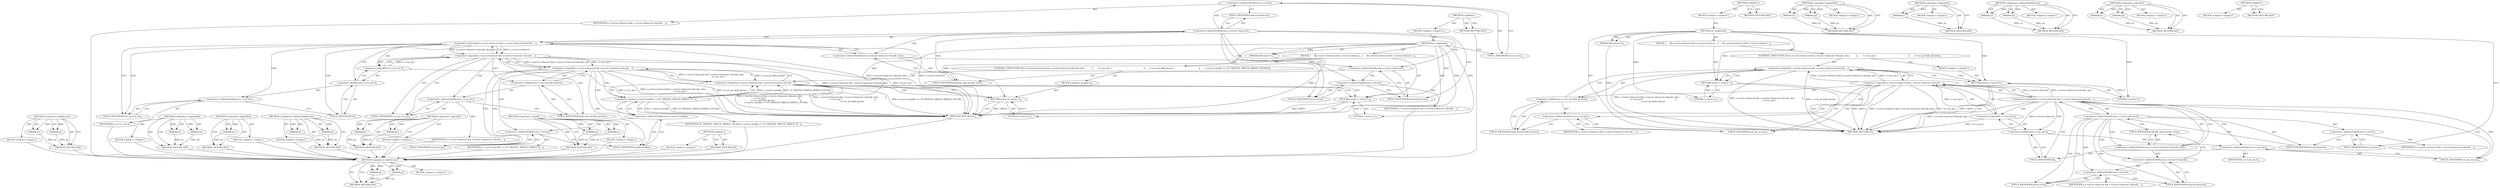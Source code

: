 digraph "&lt;global&gt;" {
vulnerable_89 [label=<(METHOD,&lt;operator&gt;.fieldAccess)>];
vulnerable_90 [label=<(PARAM,p1)>];
vulnerable_91 [label=<(PARAM,p2)>];
vulnerable_92 [label=<(BLOCK,&lt;empty&gt;,&lt;empty&gt;)>];
vulnerable_93 [label=<(METHOD_RETURN,ANY)>];
vulnerable_6 [label=<(METHOD,&lt;global&gt;)<SUB>1</SUB>>];
vulnerable_7 [label=<(BLOCK,&lt;empty&gt;,&lt;empty&gt;)<SUB>1</SUB>>];
vulnerable_8 [label=<(METHOD,er_supported)<SUB>1</SUB>>];
vulnerable_9 [label=<(PARAM,ERContext *s)<SUB>1</SUB>>];
vulnerable_10 [label=<(BLOCK,{
     if(s-&gt;avctx-&gt;hwaccel &amp;&amp; s-&gt;avctx-&gt;hwacce...,{
     if(s-&gt;avctx-&gt;hwaccel &amp;&amp; s-&gt;avctx-&gt;hwacce...)<SUB>2</SUB>>];
vulnerable_11 [label=<(CONTROL_STRUCTURE,IF,if (s-&gt;avctx-&gt;hwaccel &amp;&amp; s-&gt;avctx-&gt;hwaccel-&gt;decode_slice           ||
        !s-&gt;cur_pic.f                                                  ||
       s-&gt;cur_pic.field_picture                                       ||
       s-&gt;avctx-&gt;profile == FF_PROFILE_MPEG4_SIMPLE_STUDIO))<SUB>3</SUB>>];
vulnerable_12 [label=<(&lt;operator&gt;.logicalOr,s-&gt;avctx-&gt;hwaccel &amp;&amp; s-&gt;avctx-&gt;hwaccel-&gt;decode_...)<SUB>3</SUB>>];
vulnerable_13 [label=<(&lt;operator&gt;.logicalOr,s-&gt;avctx-&gt;hwaccel &amp;&amp; s-&gt;avctx-&gt;hwaccel-&gt;decode_...)<SUB>3</SUB>>];
vulnerable_14 [label=<(&lt;operator&gt;.logicalOr,s-&gt;avctx-&gt;hwaccel &amp;&amp; s-&gt;avctx-&gt;hwaccel-&gt;decode_...)<SUB>3</SUB>>];
vulnerable_15 [label=<(&lt;operator&gt;.logicalAnd,s-&gt;avctx-&gt;hwaccel &amp;&amp; s-&gt;avctx-&gt;hwaccel-&gt;decode_...)<SUB>3</SUB>>];
vulnerable_16 [label=<(&lt;operator&gt;.indirectFieldAccess,s-&gt;avctx-&gt;hwaccel)<SUB>3</SUB>>];
vulnerable_17 [label=<(&lt;operator&gt;.indirectFieldAccess,s-&gt;avctx)<SUB>3</SUB>>];
vulnerable_18 [label=<(IDENTIFIER,s,s-&gt;avctx-&gt;hwaccel &amp;&amp; s-&gt;avctx-&gt;hwaccel-&gt;decode_...)<SUB>3</SUB>>];
vulnerable_19 [label=<(FIELD_IDENTIFIER,avctx,avctx)<SUB>3</SUB>>];
vulnerable_20 [label=<(FIELD_IDENTIFIER,hwaccel,hwaccel)<SUB>3</SUB>>];
vulnerable_21 [label=<(&lt;operator&gt;.indirectFieldAccess,s-&gt;avctx-&gt;hwaccel-&gt;decode_slice)<SUB>3</SUB>>];
vulnerable_22 [label=<(&lt;operator&gt;.indirectFieldAccess,s-&gt;avctx-&gt;hwaccel)<SUB>3</SUB>>];
vulnerable_23 [label=<(&lt;operator&gt;.indirectFieldAccess,s-&gt;avctx)<SUB>3</SUB>>];
vulnerable_24 [label=<(IDENTIFIER,s,s-&gt;avctx-&gt;hwaccel &amp;&amp; s-&gt;avctx-&gt;hwaccel-&gt;decode_...)<SUB>3</SUB>>];
vulnerable_25 [label=<(FIELD_IDENTIFIER,avctx,avctx)<SUB>3</SUB>>];
vulnerable_26 [label=<(FIELD_IDENTIFIER,hwaccel,hwaccel)<SUB>3</SUB>>];
vulnerable_27 [label=<(FIELD_IDENTIFIER,decode_slice,decode_slice)<SUB>3</SUB>>];
vulnerable_28 [label=<(&lt;operator&gt;.logicalNot,!s-&gt;cur_pic.f)<SUB>4</SUB>>];
vulnerable_29 [label=<(&lt;operator&gt;.fieldAccess,s-&gt;cur_pic.f)<SUB>4</SUB>>];
vulnerable_30 [label=<(&lt;operator&gt;.indirectFieldAccess,s-&gt;cur_pic)<SUB>4</SUB>>];
vulnerable_31 [label=<(IDENTIFIER,s,!s-&gt;cur_pic.f)<SUB>4</SUB>>];
vulnerable_32 [label=<(FIELD_IDENTIFIER,cur_pic,cur_pic)<SUB>4</SUB>>];
vulnerable_33 [label=<(FIELD_IDENTIFIER,f,f)<SUB>4</SUB>>];
vulnerable_34 [label=<(&lt;operator&gt;.fieldAccess,s-&gt;cur_pic.field_picture)<SUB>5</SUB>>];
vulnerable_35 [label=<(&lt;operator&gt;.indirectFieldAccess,s-&gt;cur_pic)<SUB>5</SUB>>];
vulnerable_36 [label=<(IDENTIFIER,s,s-&gt;avctx-&gt;hwaccel &amp;&amp; s-&gt;avctx-&gt;hwaccel-&gt;decode_...)<SUB>5</SUB>>];
vulnerable_37 [label=<(FIELD_IDENTIFIER,cur_pic,cur_pic)<SUB>5</SUB>>];
vulnerable_38 [label=<(FIELD_IDENTIFIER,field_picture,field_picture)<SUB>5</SUB>>];
vulnerable_39 [label=<(&lt;operator&gt;.equals,s-&gt;avctx-&gt;profile == FF_PROFILE_MPEG4_SIMPLE_ST...)<SUB>6</SUB>>];
vulnerable_40 [label=<(&lt;operator&gt;.indirectFieldAccess,s-&gt;avctx-&gt;profile)<SUB>6</SUB>>];
vulnerable_41 [label=<(&lt;operator&gt;.indirectFieldAccess,s-&gt;avctx)<SUB>6</SUB>>];
vulnerable_42 [label=<(IDENTIFIER,s,s-&gt;avctx-&gt;profile == FF_PROFILE_MPEG4_SIMPLE_ST...)<SUB>6</SUB>>];
vulnerable_43 [label=<(FIELD_IDENTIFIER,avctx,avctx)<SUB>6</SUB>>];
vulnerable_44 [label=<(FIELD_IDENTIFIER,profile,profile)<SUB>6</SUB>>];
vulnerable_45 [label=<(IDENTIFIER,FF_PROFILE_MPEG4_SIMPLE_STUDIO,s-&gt;avctx-&gt;profile == FF_PROFILE_MPEG4_SIMPLE_ST...)<SUB>6</SUB>>];
vulnerable_46 [label=<(BLOCK,&lt;empty&gt;,&lt;empty&gt;)<SUB>8</SUB>>];
vulnerable_47 [label=<(RETURN,return 0;,return 0;)<SUB>8</SUB>>];
vulnerable_48 [label=<(LITERAL,0,return 0;)<SUB>8</SUB>>];
vulnerable_49 [label=<(RETURN,return 1;,return 1;)<SUB>9</SUB>>];
vulnerable_50 [label=<(LITERAL,1,return 1;)<SUB>9</SUB>>];
vulnerable_51 [label=<(METHOD_RETURN,int)<SUB>1</SUB>>];
vulnerable_53 [label=<(METHOD_RETURN,ANY)<SUB>1</SUB>>];
vulnerable_75 [label=<(METHOD,&lt;operator&gt;.logicalAnd)>];
vulnerable_76 [label=<(PARAM,p1)>];
vulnerable_77 [label=<(PARAM,p2)>];
vulnerable_78 [label=<(BLOCK,&lt;empty&gt;,&lt;empty&gt;)>];
vulnerable_79 [label=<(METHOD_RETURN,ANY)>];
vulnerable_85 [label=<(METHOD,&lt;operator&gt;.logicalNot)>];
vulnerable_86 [label=<(PARAM,p1)>];
vulnerable_87 [label=<(BLOCK,&lt;empty&gt;,&lt;empty&gt;)>];
vulnerable_88 [label=<(METHOD_RETURN,ANY)>];
vulnerable_80 [label=<(METHOD,&lt;operator&gt;.indirectFieldAccess)>];
vulnerable_81 [label=<(PARAM,p1)>];
vulnerable_82 [label=<(PARAM,p2)>];
vulnerable_83 [label=<(BLOCK,&lt;empty&gt;,&lt;empty&gt;)>];
vulnerable_84 [label=<(METHOD_RETURN,ANY)>];
vulnerable_70 [label=<(METHOD,&lt;operator&gt;.logicalOr)>];
vulnerable_71 [label=<(PARAM,p1)>];
vulnerable_72 [label=<(PARAM,p2)>];
vulnerable_73 [label=<(BLOCK,&lt;empty&gt;,&lt;empty&gt;)>];
vulnerable_74 [label=<(METHOD_RETURN,ANY)>];
vulnerable_64 [label=<(METHOD,&lt;global&gt;)<SUB>1</SUB>>];
vulnerable_65 [label=<(BLOCK,&lt;empty&gt;,&lt;empty&gt;)>];
vulnerable_66 [label=<(METHOD_RETURN,ANY)>];
vulnerable_94 [label=<(METHOD,&lt;operator&gt;.equals)>];
vulnerable_95 [label=<(PARAM,p1)>];
vulnerable_96 [label=<(PARAM,p2)>];
vulnerable_97 [label=<(BLOCK,&lt;empty&gt;,&lt;empty&gt;)>];
vulnerable_98 [label=<(METHOD_RETURN,ANY)>];
fixed_81 [label=<(METHOD,&lt;operator&gt;.fieldAccess)>];
fixed_82 [label=<(PARAM,p1)>];
fixed_83 [label=<(PARAM,p2)>];
fixed_84 [label=<(BLOCK,&lt;empty&gt;,&lt;empty&gt;)>];
fixed_85 [label=<(METHOD_RETURN,ANY)>];
fixed_6 [label=<(METHOD,&lt;global&gt;)<SUB>1</SUB>>];
fixed_7 [label=<(BLOCK,&lt;empty&gt;,&lt;empty&gt;)<SUB>1</SUB>>];
fixed_8 [label=<(METHOD,er_supported)<SUB>1</SUB>>];
fixed_9 [label=<(PARAM,ERContext *s)<SUB>1</SUB>>];
fixed_10 [label=<(BLOCK,{
     if(s-&gt;avctx-&gt;hwaccel &amp;&amp; s-&gt;avctx-&gt;hwacce...,{
     if(s-&gt;avctx-&gt;hwaccel &amp;&amp; s-&gt;avctx-&gt;hwacce...)<SUB>2</SUB>>];
fixed_11 [label=<(CONTROL_STRUCTURE,IF,if (s-&gt;avctx-&gt;hwaccel &amp;&amp; s-&gt;avctx-&gt;hwaccel-&gt;decode_slice           ||
        !s-&gt;cur_pic.f                                                  ||
       s-&gt;cur_pic.field_picture))<SUB>3</SUB>>];
fixed_12 [label=<(&lt;operator&gt;.logicalOr,s-&gt;avctx-&gt;hwaccel &amp;&amp; s-&gt;avctx-&gt;hwaccel-&gt;decode_...)<SUB>3</SUB>>];
fixed_13 [label=<(&lt;operator&gt;.logicalOr,s-&gt;avctx-&gt;hwaccel &amp;&amp; s-&gt;avctx-&gt;hwaccel-&gt;decode_...)<SUB>3</SUB>>];
fixed_14 [label=<(&lt;operator&gt;.logicalAnd,s-&gt;avctx-&gt;hwaccel &amp;&amp; s-&gt;avctx-&gt;hwaccel-&gt;decode_...)<SUB>3</SUB>>];
fixed_15 [label=<(&lt;operator&gt;.indirectFieldAccess,s-&gt;avctx-&gt;hwaccel)<SUB>3</SUB>>];
fixed_16 [label=<(&lt;operator&gt;.indirectFieldAccess,s-&gt;avctx)<SUB>3</SUB>>];
fixed_17 [label=<(IDENTIFIER,s,s-&gt;avctx-&gt;hwaccel &amp;&amp; s-&gt;avctx-&gt;hwaccel-&gt;decode_...)<SUB>3</SUB>>];
fixed_18 [label=<(FIELD_IDENTIFIER,avctx,avctx)<SUB>3</SUB>>];
fixed_19 [label=<(FIELD_IDENTIFIER,hwaccel,hwaccel)<SUB>3</SUB>>];
fixed_20 [label=<(&lt;operator&gt;.indirectFieldAccess,s-&gt;avctx-&gt;hwaccel-&gt;decode_slice)<SUB>3</SUB>>];
fixed_21 [label=<(&lt;operator&gt;.indirectFieldAccess,s-&gt;avctx-&gt;hwaccel)<SUB>3</SUB>>];
fixed_22 [label=<(&lt;operator&gt;.indirectFieldAccess,s-&gt;avctx)<SUB>3</SUB>>];
fixed_23 [label=<(IDENTIFIER,s,s-&gt;avctx-&gt;hwaccel &amp;&amp; s-&gt;avctx-&gt;hwaccel-&gt;decode_...)<SUB>3</SUB>>];
fixed_24 [label=<(FIELD_IDENTIFIER,avctx,avctx)<SUB>3</SUB>>];
fixed_25 [label=<(FIELD_IDENTIFIER,hwaccel,hwaccel)<SUB>3</SUB>>];
fixed_26 [label=<(FIELD_IDENTIFIER,decode_slice,decode_slice)<SUB>3</SUB>>];
fixed_27 [label=<(&lt;operator&gt;.logicalNot,!s-&gt;cur_pic.f)<SUB>4</SUB>>];
fixed_28 [label=<(&lt;operator&gt;.fieldAccess,s-&gt;cur_pic.f)<SUB>4</SUB>>];
fixed_29 [label=<(&lt;operator&gt;.indirectFieldAccess,s-&gt;cur_pic)<SUB>4</SUB>>];
fixed_30 [label=<(IDENTIFIER,s,!s-&gt;cur_pic.f)<SUB>4</SUB>>];
fixed_31 [label=<(FIELD_IDENTIFIER,cur_pic,cur_pic)<SUB>4</SUB>>];
fixed_32 [label=<(FIELD_IDENTIFIER,f,f)<SUB>4</SUB>>];
fixed_33 [label=<(&lt;operator&gt;.fieldAccess,s-&gt;cur_pic.field_picture)<SUB>5</SUB>>];
fixed_34 [label=<(&lt;operator&gt;.indirectFieldAccess,s-&gt;cur_pic)<SUB>5</SUB>>];
fixed_35 [label=<(IDENTIFIER,s,s-&gt;avctx-&gt;hwaccel &amp;&amp; s-&gt;avctx-&gt;hwaccel-&gt;decode_...)<SUB>5</SUB>>];
fixed_36 [label=<(FIELD_IDENTIFIER,cur_pic,cur_pic)<SUB>5</SUB>>];
fixed_37 [label=<(FIELD_IDENTIFIER,field_picture,field_picture)<SUB>5</SUB>>];
fixed_38 [label=<(BLOCK,&lt;empty&gt;,&lt;empty&gt;)<SUB>7</SUB>>];
fixed_39 [label=<(RETURN,return 0;,return 0;)<SUB>7</SUB>>];
fixed_40 [label=<(LITERAL,0,return 0;)<SUB>7</SUB>>];
fixed_41 [label=<(RETURN,return 1;,return 1;)<SUB>8</SUB>>];
fixed_42 [label=<(LITERAL,1,return 1;)<SUB>8</SUB>>];
fixed_43 [label=<(METHOD_RETURN,int)<SUB>1</SUB>>];
fixed_45 [label=<(METHOD_RETURN,ANY)<SUB>1</SUB>>];
fixed_67 [label=<(METHOD,&lt;operator&gt;.logicalAnd)>];
fixed_68 [label=<(PARAM,p1)>];
fixed_69 [label=<(PARAM,p2)>];
fixed_70 [label=<(BLOCK,&lt;empty&gt;,&lt;empty&gt;)>];
fixed_71 [label=<(METHOD_RETURN,ANY)>];
fixed_77 [label=<(METHOD,&lt;operator&gt;.logicalNot)>];
fixed_78 [label=<(PARAM,p1)>];
fixed_79 [label=<(BLOCK,&lt;empty&gt;,&lt;empty&gt;)>];
fixed_80 [label=<(METHOD_RETURN,ANY)>];
fixed_72 [label=<(METHOD,&lt;operator&gt;.indirectFieldAccess)>];
fixed_73 [label=<(PARAM,p1)>];
fixed_74 [label=<(PARAM,p2)>];
fixed_75 [label=<(BLOCK,&lt;empty&gt;,&lt;empty&gt;)>];
fixed_76 [label=<(METHOD_RETURN,ANY)>];
fixed_62 [label=<(METHOD,&lt;operator&gt;.logicalOr)>];
fixed_63 [label=<(PARAM,p1)>];
fixed_64 [label=<(PARAM,p2)>];
fixed_65 [label=<(BLOCK,&lt;empty&gt;,&lt;empty&gt;)>];
fixed_66 [label=<(METHOD_RETURN,ANY)>];
fixed_56 [label=<(METHOD,&lt;global&gt;)<SUB>1</SUB>>];
fixed_57 [label=<(BLOCK,&lt;empty&gt;,&lt;empty&gt;)>];
fixed_58 [label=<(METHOD_RETURN,ANY)>];
vulnerable_89 -> vulnerable_90  [key=0, label="AST: "];
vulnerable_89 -> vulnerable_90  [key=1, label="DDG: "];
vulnerable_89 -> vulnerable_92  [key=0, label="AST: "];
vulnerable_89 -> vulnerable_91  [key=0, label="AST: "];
vulnerable_89 -> vulnerable_91  [key=1, label="DDG: "];
vulnerable_89 -> vulnerable_93  [key=0, label="AST: "];
vulnerable_89 -> vulnerable_93  [key=1, label="CFG: "];
vulnerable_90 -> vulnerable_93  [key=0, label="DDG: p1"];
vulnerable_91 -> vulnerable_93  [key=0, label="DDG: p2"];
vulnerable_92 -> fixed_81  [key=0];
vulnerable_93 -> fixed_81  [key=0];
vulnerable_6 -> vulnerable_7  [key=0, label="AST: "];
vulnerable_6 -> vulnerable_53  [key=0, label="AST: "];
vulnerable_6 -> vulnerable_53  [key=1, label="CFG: "];
vulnerable_7 -> vulnerable_8  [key=0, label="AST: "];
vulnerable_8 -> vulnerable_9  [key=0, label="AST: "];
vulnerable_8 -> vulnerable_9  [key=1, label="DDG: "];
vulnerable_8 -> vulnerable_10  [key=0, label="AST: "];
vulnerable_8 -> vulnerable_51  [key=0, label="AST: "];
vulnerable_8 -> vulnerable_19  [key=0, label="CFG: "];
vulnerable_8 -> vulnerable_49  [key=0, label="DDG: "];
vulnerable_8 -> vulnerable_50  [key=0, label="DDG: "];
vulnerable_8 -> vulnerable_47  [key=0, label="DDG: "];
vulnerable_8 -> vulnerable_39  [key=0, label="DDG: "];
vulnerable_8 -> vulnerable_48  [key=0, label="DDG: "];
vulnerable_9 -> vulnerable_51  [key=0, label="DDG: s"];
vulnerable_10 -> vulnerable_11  [key=0, label="AST: "];
vulnerable_10 -> vulnerable_49  [key=0, label="AST: "];
vulnerable_11 -> vulnerable_12  [key=0, label="AST: "];
vulnerable_11 -> vulnerable_46  [key=0, label="AST: "];
vulnerable_12 -> vulnerable_13  [key=0, label="AST: "];
vulnerable_12 -> vulnerable_39  [key=0, label="AST: "];
vulnerable_12 -> vulnerable_47  [key=0, label="CFG: "];
vulnerable_12 -> vulnerable_47  [key=1, label="CDG: "];
vulnerable_12 -> vulnerable_49  [key=0, label="CFG: "];
vulnerable_12 -> vulnerable_49  [key=1, label="CDG: "];
vulnerable_12 -> vulnerable_51  [key=0, label="DDG: s-&gt;avctx-&gt;hwaccel &amp;&amp; s-&gt;avctx-&gt;hwaccel-&gt;decode_slice           ||
        !s-&gt;cur_pic.f                                                  ||
       s-&gt;cur_pic.field_picture"];
vulnerable_12 -> vulnerable_51  [key=1, label="DDG: s-&gt;avctx-&gt;profile == FF_PROFILE_MPEG4_SIMPLE_STUDIO"];
vulnerable_12 -> vulnerable_51  [key=2, label="DDG: s-&gt;avctx-&gt;hwaccel &amp;&amp; s-&gt;avctx-&gt;hwaccel-&gt;decode_slice           ||
        !s-&gt;cur_pic.f                                                  ||
       s-&gt;cur_pic.field_picture                                       ||
       s-&gt;avctx-&gt;profile == FF_PROFILE_MPEG4_SIMPLE_STUDIO"];
vulnerable_13 -> vulnerable_14  [key=0, label="AST: "];
vulnerable_13 -> vulnerable_34  [key=0, label="AST: "];
vulnerable_13 -> vulnerable_12  [key=0, label="CFG: "];
vulnerable_13 -> vulnerable_12  [key=1, label="DDG: s-&gt;avctx-&gt;hwaccel &amp;&amp; s-&gt;avctx-&gt;hwaccel-&gt;decode_slice           ||
        !s-&gt;cur_pic.f"];
vulnerable_13 -> vulnerable_12  [key=2, label="DDG: s-&gt;cur_pic.field_picture"];
vulnerable_13 -> vulnerable_43  [key=0, label="CFG: "];
vulnerable_13 -> vulnerable_43  [key=1, label="CDG: "];
vulnerable_13 -> vulnerable_51  [key=0, label="DDG: s-&gt;avctx-&gt;hwaccel &amp;&amp; s-&gt;avctx-&gt;hwaccel-&gt;decode_slice           ||
        !s-&gt;cur_pic.f"];
vulnerable_13 -> vulnerable_51  [key=1, label="DDG: s-&gt;cur_pic.field_picture"];
vulnerable_13 -> vulnerable_41  [key=0, label="CDG: "];
vulnerable_13 -> vulnerable_40  [key=0, label="CDG: "];
vulnerable_13 -> vulnerable_44  [key=0, label="CDG: "];
vulnerable_13 -> vulnerable_39  [key=0, label="CDG: "];
vulnerable_14 -> vulnerable_15  [key=0, label="AST: "];
vulnerable_14 -> vulnerable_28  [key=0, label="AST: "];
vulnerable_14 -> vulnerable_13  [key=0, label="CFG: "];
vulnerable_14 -> vulnerable_13  [key=1, label="DDG: s-&gt;avctx-&gt;hwaccel &amp;&amp; s-&gt;avctx-&gt;hwaccel-&gt;decode_slice"];
vulnerable_14 -> vulnerable_13  [key=2, label="DDG: !s-&gt;cur_pic.f"];
vulnerable_14 -> vulnerable_37  [key=0, label="CFG: "];
vulnerable_14 -> vulnerable_37  [key=1, label="CDG: "];
vulnerable_14 -> vulnerable_51  [key=0, label="DDG: s-&gt;avctx-&gt;hwaccel &amp;&amp; s-&gt;avctx-&gt;hwaccel-&gt;decode_slice"];
vulnerable_14 -> vulnerable_51  [key=1, label="DDG: !s-&gt;cur_pic.f"];
vulnerable_14 -> vulnerable_34  [key=0, label="CDG: "];
vulnerable_14 -> vulnerable_38  [key=0, label="CDG: "];
vulnerable_14 -> vulnerable_35  [key=0, label="CDG: "];
vulnerable_15 -> vulnerable_16  [key=0, label="AST: "];
vulnerable_15 -> vulnerable_21  [key=0, label="AST: "];
vulnerable_15 -> vulnerable_14  [key=0, label="CFG: "];
vulnerable_15 -> vulnerable_14  [key=1, label="DDG: s-&gt;avctx-&gt;hwaccel"];
vulnerable_15 -> vulnerable_14  [key=2, label="DDG: s-&gt;avctx-&gt;hwaccel-&gt;decode_slice"];
vulnerable_15 -> vulnerable_32  [key=0, label="CFG: "];
vulnerable_15 -> vulnerable_32  [key=1, label="CDG: "];
vulnerable_15 -> vulnerable_51  [key=0, label="DDG: s-&gt;avctx-&gt;hwaccel"];
vulnerable_15 -> vulnerable_51  [key=1, label="DDG: s-&gt;avctx-&gt;hwaccel-&gt;decode_slice"];
vulnerable_15 -> vulnerable_30  [key=0, label="CDG: "];
vulnerable_15 -> vulnerable_33  [key=0, label="CDG: "];
vulnerable_15 -> vulnerable_28  [key=0, label="CDG: "];
vulnerable_15 -> vulnerable_29  [key=0, label="CDG: "];
vulnerable_16 -> vulnerable_17  [key=0, label="AST: "];
vulnerable_16 -> vulnerable_20  [key=0, label="AST: "];
vulnerable_16 -> vulnerable_15  [key=0, label="CFG: "];
vulnerable_16 -> vulnerable_25  [key=0, label="CFG: "];
vulnerable_16 -> vulnerable_25  [key=1, label="CDG: "];
vulnerable_16 -> vulnerable_21  [key=0, label="CDG: "];
vulnerable_16 -> vulnerable_26  [key=0, label="CDG: "];
vulnerable_16 -> vulnerable_23  [key=0, label="CDG: "];
vulnerable_16 -> vulnerable_22  [key=0, label="CDG: "];
vulnerable_16 -> vulnerable_27  [key=0, label="CDG: "];
vulnerable_17 -> vulnerable_18  [key=0, label="AST: "];
vulnerable_17 -> vulnerable_19  [key=0, label="AST: "];
vulnerable_17 -> vulnerable_20  [key=0, label="CFG: "];
vulnerable_18 -> fixed_81  [key=0];
vulnerable_19 -> vulnerable_17  [key=0, label="CFG: "];
vulnerable_20 -> vulnerable_16  [key=0, label="CFG: "];
vulnerable_21 -> vulnerable_22  [key=0, label="AST: "];
vulnerable_21 -> vulnerable_27  [key=0, label="AST: "];
vulnerable_21 -> vulnerable_15  [key=0, label="CFG: "];
vulnerable_22 -> vulnerable_23  [key=0, label="AST: "];
vulnerable_22 -> vulnerable_26  [key=0, label="AST: "];
vulnerable_22 -> vulnerable_27  [key=0, label="CFG: "];
vulnerable_23 -> vulnerable_24  [key=0, label="AST: "];
vulnerable_23 -> vulnerable_25  [key=0, label="AST: "];
vulnerable_23 -> vulnerable_26  [key=0, label="CFG: "];
vulnerable_24 -> fixed_81  [key=0];
vulnerable_25 -> vulnerable_23  [key=0, label="CFG: "];
vulnerable_26 -> vulnerable_22  [key=0, label="CFG: "];
vulnerable_27 -> vulnerable_21  [key=0, label="CFG: "];
vulnerable_28 -> vulnerable_29  [key=0, label="AST: "];
vulnerable_28 -> vulnerable_14  [key=0, label="CFG: "];
vulnerable_28 -> vulnerable_14  [key=1, label="DDG: s-&gt;cur_pic.f"];
vulnerable_28 -> vulnerable_51  [key=0, label="DDG: s-&gt;cur_pic.f"];
vulnerable_29 -> vulnerable_30  [key=0, label="AST: "];
vulnerable_29 -> vulnerable_33  [key=0, label="AST: "];
vulnerable_29 -> vulnerable_28  [key=0, label="CFG: "];
vulnerable_30 -> vulnerable_31  [key=0, label="AST: "];
vulnerable_30 -> vulnerable_32  [key=0, label="AST: "];
vulnerable_30 -> vulnerable_33  [key=0, label="CFG: "];
vulnerable_31 -> fixed_81  [key=0];
vulnerable_32 -> vulnerable_30  [key=0, label="CFG: "];
vulnerable_33 -> vulnerable_29  [key=0, label="CFG: "];
vulnerable_34 -> vulnerable_35  [key=0, label="AST: "];
vulnerable_34 -> vulnerable_38  [key=0, label="AST: "];
vulnerable_34 -> vulnerable_13  [key=0, label="CFG: "];
vulnerable_35 -> vulnerable_36  [key=0, label="AST: "];
vulnerable_35 -> vulnerable_37  [key=0, label="AST: "];
vulnerable_35 -> vulnerable_38  [key=0, label="CFG: "];
vulnerable_36 -> fixed_81  [key=0];
vulnerable_37 -> vulnerable_35  [key=0, label="CFG: "];
vulnerable_38 -> vulnerable_34  [key=0, label="CFG: "];
vulnerable_39 -> vulnerable_40  [key=0, label="AST: "];
vulnerable_39 -> vulnerable_45  [key=0, label="AST: "];
vulnerable_39 -> vulnerable_12  [key=0, label="CFG: "];
vulnerable_39 -> vulnerable_12  [key=1, label="DDG: s-&gt;avctx-&gt;profile"];
vulnerable_39 -> vulnerable_12  [key=2, label="DDG: FF_PROFILE_MPEG4_SIMPLE_STUDIO"];
vulnerable_39 -> vulnerable_51  [key=0, label="DDG: s-&gt;avctx-&gt;profile"];
vulnerable_39 -> vulnerable_51  [key=1, label="DDG: FF_PROFILE_MPEG4_SIMPLE_STUDIO"];
vulnerable_40 -> vulnerable_41  [key=0, label="AST: "];
vulnerable_40 -> vulnerable_44  [key=0, label="AST: "];
vulnerable_40 -> vulnerable_39  [key=0, label="CFG: "];
vulnerable_41 -> vulnerable_42  [key=0, label="AST: "];
vulnerable_41 -> vulnerable_43  [key=0, label="AST: "];
vulnerable_41 -> vulnerable_44  [key=0, label="CFG: "];
vulnerable_42 -> fixed_81  [key=0];
vulnerable_43 -> vulnerable_41  [key=0, label="CFG: "];
vulnerable_44 -> vulnerable_40  [key=0, label="CFG: "];
vulnerable_45 -> fixed_81  [key=0];
vulnerable_46 -> vulnerable_47  [key=0, label="AST: "];
vulnerable_47 -> vulnerable_48  [key=0, label="AST: "];
vulnerable_47 -> vulnerable_51  [key=0, label="CFG: "];
vulnerable_47 -> vulnerable_51  [key=1, label="DDG: &lt;RET&gt;"];
vulnerable_48 -> vulnerable_47  [key=0, label="DDG: 0"];
vulnerable_49 -> vulnerable_50  [key=0, label="AST: "];
vulnerable_49 -> vulnerable_51  [key=0, label="CFG: "];
vulnerable_49 -> vulnerable_51  [key=1, label="DDG: &lt;RET&gt;"];
vulnerable_50 -> vulnerable_49  [key=0, label="DDG: 1"];
vulnerable_51 -> fixed_81  [key=0];
vulnerable_53 -> fixed_81  [key=0];
vulnerable_75 -> vulnerable_76  [key=0, label="AST: "];
vulnerable_75 -> vulnerable_76  [key=1, label="DDG: "];
vulnerable_75 -> vulnerable_78  [key=0, label="AST: "];
vulnerable_75 -> vulnerable_77  [key=0, label="AST: "];
vulnerable_75 -> vulnerable_77  [key=1, label="DDG: "];
vulnerable_75 -> vulnerable_79  [key=0, label="AST: "];
vulnerable_75 -> vulnerable_79  [key=1, label="CFG: "];
vulnerable_76 -> vulnerable_79  [key=0, label="DDG: p1"];
vulnerable_77 -> vulnerable_79  [key=0, label="DDG: p2"];
vulnerable_78 -> fixed_81  [key=0];
vulnerable_79 -> fixed_81  [key=0];
vulnerable_85 -> vulnerable_86  [key=0, label="AST: "];
vulnerable_85 -> vulnerable_86  [key=1, label="DDG: "];
vulnerable_85 -> vulnerable_87  [key=0, label="AST: "];
vulnerable_85 -> vulnerable_88  [key=0, label="AST: "];
vulnerable_85 -> vulnerable_88  [key=1, label="CFG: "];
vulnerable_86 -> vulnerable_88  [key=0, label="DDG: p1"];
vulnerable_87 -> fixed_81  [key=0];
vulnerable_88 -> fixed_81  [key=0];
vulnerable_80 -> vulnerable_81  [key=0, label="AST: "];
vulnerable_80 -> vulnerable_81  [key=1, label="DDG: "];
vulnerable_80 -> vulnerable_83  [key=0, label="AST: "];
vulnerable_80 -> vulnerable_82  [key=0, label="AST: "];
vulnerable_80 -> vulnerable_82  [key=1, label="DDG: "];
vulnerable_80 -> vulnerable_84  [key=0, label="AST: "];
vulnerable_80 -> vulnerable_84  [key=1, label="CFG: "];
vulnerable_81 -> vulnerable_84  [key=0, label="DDG: p1"];
vulnerable_82 -> vulnerable_84  [key=0, label="DDG: p2"];
vulnerable_83 -> fixed_81  [key=0];
vulnerable_84 -> fixed_81  [key=0];
vulnerable_70 -> vulnerable_71  [key=0, label="AST: "];
vulnerable_70 -> vulnerable_71  [key=1, label="DDG: "];
vulnerable_70 -> vulnerable_73  [key=0, label="AST: "];
vulnerable_70 -> vulnerable_72  [key=0, label="AST: "];
vulnerable_70 -> vulnerable_72  [key=1, label="DDG: "];
vulnerable_70 -> vulnerable_74  [key=0, label="AST: "];
vulnerable_70 -> vulnerable_74  [key=1, label="CFG: "];
vulnerable_71 -> vulnerable_74  [key=0, label="DDG: p1"];
vulnerable_72 -> vulnerable_74  [key=0, label="DDG: p2"];
vulnerable_73 -> fixed_81  [key=0];
vulnerable_74 -> fixed_81  [key=0];
vulnerable_64 -> vulnerable_65  [key=0, label="AST: "];
vulnerable_64 -> vulnerable_66  [key=0, label="AST: "];
vulnerable_64 -> vulnerable_66  [key=1, label="CFG: "];
vulnerable_65 -> fixed_81  [key=0];
vulnerable_66 -> fixed_81  [key=0];
vulnerable_94 -> vulnerable_95  [key=0, label="AST: "];
vulnerable_94 -> vulnerable_95  [key=1, label="DDG: "];
vulnerable_94 -> vulnerable_97  [key=0, label="AST: "];
vulnerable_94 -> vulnerable_96  [key=0, label="AST: "];
vulnerable_94 -> vulnerable_96  [key=1, label="DDG: "];
vulnerable_94 -> vulnerable_98  [key=0, label="AST: "];
vulnerable_94 -> vulnerable_98  [key=1, label="CFG: "];
vulnerable_95 -> vulnerable_98  [key=0, label="DDG: p1"];
vulnerable_96 -> vulnerable_98  [key=0, label="DDG: p2"];
vulnerable_97 -> fixed_81  [key=0];
vulnerable_98 -> fixed_81  [key=0];
fixed_81 -> fixed_82  [key=0, label="AST: "];
fixed_81 -> fixed_82  [key=1, label="DDG: "];
fixed_81 -> fixed_84  [key=0, label="AST: "];
fixed_81 -> fixed_83  [key=0, label="AST: "];
fixed_81 -> fixed_83  [key=1, label="DDG: "];
fixed_81 -> fixed_85  [key=0, label="AST: "];
fixed_81 -> fixed_85  [key=1, label="CFG: "];
fixed_82 -> fixed_85  [key=0, label="DDG: p1"];
fixed_83 -> fixed_85  [key=0, label="DDG: p2"];
fixed_6 -> fixed_7  [key=0, label="AST: "];
fixed_6 -> fixed_45  [key=0, label="AST: "];
fixed_6 -> fixed_45  [key=1, label="CFG: "];
fixed_7 -> fixed_8  [key=0, label="AST: "];
fixed_8 -> fixed_9  [key=0, label="AST: "];
fixed_8 -> fixed_9  [key=1, label="DDG: "];
fixed_8 -> fixed_10  [key=0, label="AST: "];
fixed_8 -> fixed_43  [key=0, label="AST: "];
fixed_8 -> fixed_18  [key=0, label="CFG: "];
fixed_8 -> fixed_41  [key=0, label="DDG: "];
fixed_8 -> fixed_42  [key=0, label="DDG: "];
fixed_8 -> fixed_39  [key=0, label="DDG: "];
fixed_8 -> fixed_40  [key=0, label="DDG: "];
fixed_9 -> fixed_43  [key=0, label="DDG: s"];
fixed_10 -> fixed_11  [key=0, label="AST: "];
fixed_10 -> fixed_41  [key=0, label="AST: "];
fixed_11 -> fixed_12  [key=0, label="AST: "];
fixed_11 -> fixed_38  [key=0, label="AST: "];
fixed_12 -> fixed_13  [key=0, label="AST: "];
fixed_12 -> fixed_33  [key=0, label="AST: "];
fixed_12 -> fixed_39  [key=0, label="CFG: "];
fixed_12 -> fixed_39  [key=1, label="CDG: "];
fixed_12 -> fixed_41  [key=0, label="CFG: "];
fixed_12 -> fixed_41  [key=1, label="CDG: "];
fixed_12 -> fixed_43  [key=0, label="DDG: s-&gt;avctx-&gt;hwaccel &amp;&amp; s-&gt;avctx-&gt;hwaccel-&gt;decode_slice           ||
        !s-&gt;cur_pic.f"];
fixed_12 -> fixed_43  [key=1, label="DDG: s-&gt;cur_pic.field_picture"];
fixed_12 -> fixed_43  [key=2, label="DDG: s-&gt;avctx-&gt;hwaccel &amp;&amp; s-&gt;avctx-&gt;hwaccel-&gt;decode_slice           ||
        !s-&gt;cur_pic.f                                                  ||
       s-&gt;cur_pic.field_picture"];
fixed_13 -> fixed_14  [key=0, label="AST: "];
fixed_13 -> fixed_27  [key=0, label="AST: "];
fixed_13 -> fixed_12  [key=0, label="CFG: "];
fixed_13 -> fixed_12  [key=1, label="DDG: s-&gt;avctx-&gt;hwaccel &amp;&amp; s-&gt;avctx-&gt;hwaccel-&gt;decode_slice"];
fixed_13 -> fixed_12  [key=2, label="DDG: !s-&gt;cur_pic.f"];
fixed_13 -> fixed_36  [key=0, label="CFG: "];
fixed_13 -> fixed_36  [key=1, label="CDG: "];
fixed_13 -> fixed_43  [key=0, label="DDG: s-&gt;avctx-&gt;hwaccel &amp;&amp; s-&gt;avctx-&gt;hwaccel-&gt;decode_slice"];
fixed_13 -> fixed_43  [key=1, label="DDG: !s-&gt;cur_pic.f"];
fixed_13 -> fixed_34  [key=0, label="CDG: "];
fixed_13 -> fixed_33  [key=0, label="CDG: "];
fixed_13 -> fixed_37  [key=0, label="CDG: "];
fixed_14 -> fixed_15  [key=0, label="AST: "];
fixed_14 -> fixed_20  [key=0, label="AST: "];
fixed_14 -> fixed_13  [key=0, label="CFG: "];
fixed_14 -> fixed_13  [key=1, label="DDG: s-&gt;avctx-&gt;hwaccel"];
fixed_14 -> fixed_13  [key=2, label="DDG: s-&gt;avctx-&gt;hwaccel-&gt;decode_slice"];
fixed_14 -> fixed_31  [key=0, label="CFG: "];
fixed_14 -> fixed_31  [key=1, label="CDG: "];
fixed_14 -> fixed_43  [key=0, label="DDG: s-&gt;avctx-&gt;hwaccel"];
fixed_14 -> fixed_43  [key=1, label="DDG: s-&gt;avctx-&gt;hwaccel-&gt;decode_slice"];
fixed_14 -> fixed_29  [key=0, label="CDG: "];
fixed_14 -> fixed_32  [key=0, label="CDG: "];
fixed_14 -> fixed_28  [key=0, label="CDG: "];
fixed_14 -> fixed_27  [key=0, label="CDG: "];
fixed_15 -> fixed_16  [key=0, label="AST: "];
fixed_15 -> fixed_19  [key=0, label="AST: "];
fixed_15 -> fixed_14  [key=0, label="CFG: "];
fixed_15 -> fixed_24  [key=0, label="CFG: "];
fixed_15 -> fixed_24  [key=1, label="CDG: "];
fixed_15 -> fixed_21  [key=0, label="CDG: "];
fixed_15 -> fixed_26  [key=0, label="CDG: "];
fixed_15 -> fixed_20  [key=0, label="CDG: "];
fixed_15 -> fixed_25  [key=0, label="CDG: "];
fixed_15 -> fixed_22  [key=0, label="CDG: "];
fixed_16 -> fixed_17  [key=0, label="AST: "];
fixed_16 -> fixed_18  [key=0, label="AST: "];
fixed_16 -> fixed_19  [key=0, label="CFG: "];
fixed_18 -> fixed_16  [key=0, label="CFG: "];
fixed_19 -> fixed_15  [key=0, label="CFG: "];
fixed_20 -> fixed_21  [key=0, label="AST: "];
fixed_20 -> fixed_26  [key=0, label="AST: "];
fixed_20 -> fixed_14  [key=0, label="CFG: "];
fixed_21 -> fixed_22  [key=0, label="AST: "];
fixed_21 -> fixed_25  [key=0, label="AST: "];
fixed_21 -> fixed_26  [key=0, label="CFG: "];
fixed_22 -> fixed_23  [key=0, label="AST: "];
fixed_22 -> fixed_24  [key=0, label="AST: "];
fixed_22 -> fixed_25  [key=0, label="CFG: "];
fixed_24 -> fixed_22  [key=0, label="CFG: "];
fixed_25 -> fixed_21  [key=0, label="CFG: "];
fixed_26 -> fixed_20  [key=0, label="CFG: "];
fixed_27 -> fixed_28  [key=0, label="AST: "];
fixed_27 -> fixed_13  [key=0, label="CFG: "];
fixed_27 -> fixed_13  [key=1, label="DDG: s-&gt;cur_pic.f"];
fixed_27 -> fixed_43  [key=0, label="DDG: s-&gt;cur_pic.f"];
fixed_28 -> fixed_29  [key=0, label="AST: "];
fixed_28 -> fixed_32  [key=0, label="AST: "];
fixed_28 -> fixed_27  [key=0, label="CFG: "];
fixed_29 -> fixed_30  [key=0, label="AST: "];
fixed_29 -> fixed_31  [key=0, label="AST: "];
fixed_29 -> fixed_32  [key=0, label="CFG: "];
fixed_31 -> fixed_29  [key=0, label="CFG: "];
fixed_32 -> fixed_28  [key=0, label="CFG: "];
fixed_33 -> fixed_34  [key=0, label="AST: "];
fixed_33 -> fixed_37  [key=0, label="AST: "];
fixed_33 -> fixed_12  [key=0, label="CFG: "];
fixed_34 -> fixed_35  [key=0, label="AST: "];
fixed_34 -> fixed_36  [key=0, label="AST: "];
fixed_34 -> fixed_37  [key=0, label="CFG: "];
fixed_36 -> fixed_34  [key=0, label="CFG: "];
fixed_37 -> fixed_33  [key=0, label="CFG: "];
fixed_38 -> fixed_39  [key=0, label="AST: "];
fixed_39 -> fixed_40  [key=0, label="AST: "];
fixed_39 -> fixed_43  [key=0, label="CFG: "];
fixed_39 -> fixed_43  [key=1, label="DDG: &lt;RET&gt;"];
fixed_40 -> fixed_39  [key=0, label="DDG: 0"];
fixed_41 -> fixed_42  [key=0, label="AST: "];
fixed_41 -> fixed_43  [key=0, label="CFG: "];
fixed_41 -> fixed_43  [key=1, label="DDG: &lt;RET&gt;"];
fixed_42 -> fixed_41  [key=0, label="DDG: 1"];
fixed_67 -> fixed_68  [key=0, label="AST: "];
fixed_67 -> fixed_68  [key=1, label="DDG: "];
fixed_67 -> fixed_70  [key=0, label="AST: "];
fixed_67 -> fixed_69  [key=0, label="AST: "];
fixed_67 -> fixed_69  [key=1, label="DDG: "];
fixed_67 -> fixed_71  [key=0, label="AST: "];
fixed_67 -> fixed_71  [key=1, label="CFG: "];
fixed_68 -> fixed_71  [key=0, label="DDG: p1"];
fixed_69 -> fixed_71  [key=0, label="DDG: p2"];
fixed_77 -> fixed_78  [key=0, label="AST: "];
fixed_77 -> fixed_78  [key=1, label="DDG: "];
fixed_77 -> fixed_79  [key=0, label="AST: "];
fixed_77 -> fixed_80  [key=0, label="AST: "];
fixed_77 -> fixed_80  [key=1, label="CFG: "];
fixed_78 -> fixed_80  [key=0, label="DDG: p1"];
fixed_72 -> fixed_73  [key=0, label="AST: "];
fixed_72 -> fixed_73  [key=1, label="DDG: "];
fixed_72 -> fixed_75  [key=0, label="AST: "];
fixed_72 -> fixed_74  [key=0, label="AST: "];
fixed_72 -> fixed_74  [key=1, label="DDG: "];
fixed_72 -> fixed_76  [key=0, label="AST: "];
fixed_72 -> fixed_76  [key=1, label="CFG: "];
fixed_73 -> fixed_76  [key=0, label="DDG: p1"];
fixed_74 -> fixed_76  [key=0, label="DDG: p2"];
fixed_62 -> fixed_63  [key=0, label="AST: "];
fixed_62 -> fixed_63  [key=1, label="DDG: "];
fixed_62 -> fixed_65  [key=0, label="AST: "];
fixed_62 -> fixed_64  [key=0, label="AST: "];
fixed_62 -> fixed_64  [key=1, label="DDG: "];
fixed_62 -> fixed_66  [key=0, label="AST: "];
fixed_62 -> fixed_66  [key=1, label="CFG: "];
fixed_63 -> fixed_66  [key=0, label="DDG: p1"];
fixed_64 -> fixed_66  [key=0, label="DDG: p2"];
fixed_56 -> fixed_57  [key=0, label="AST: "];
fixed_56 -> fixed_58  [key=0, label="AST: "];
fixed_56 -> fixed_58  [key=1, label="CFG: "];
}
